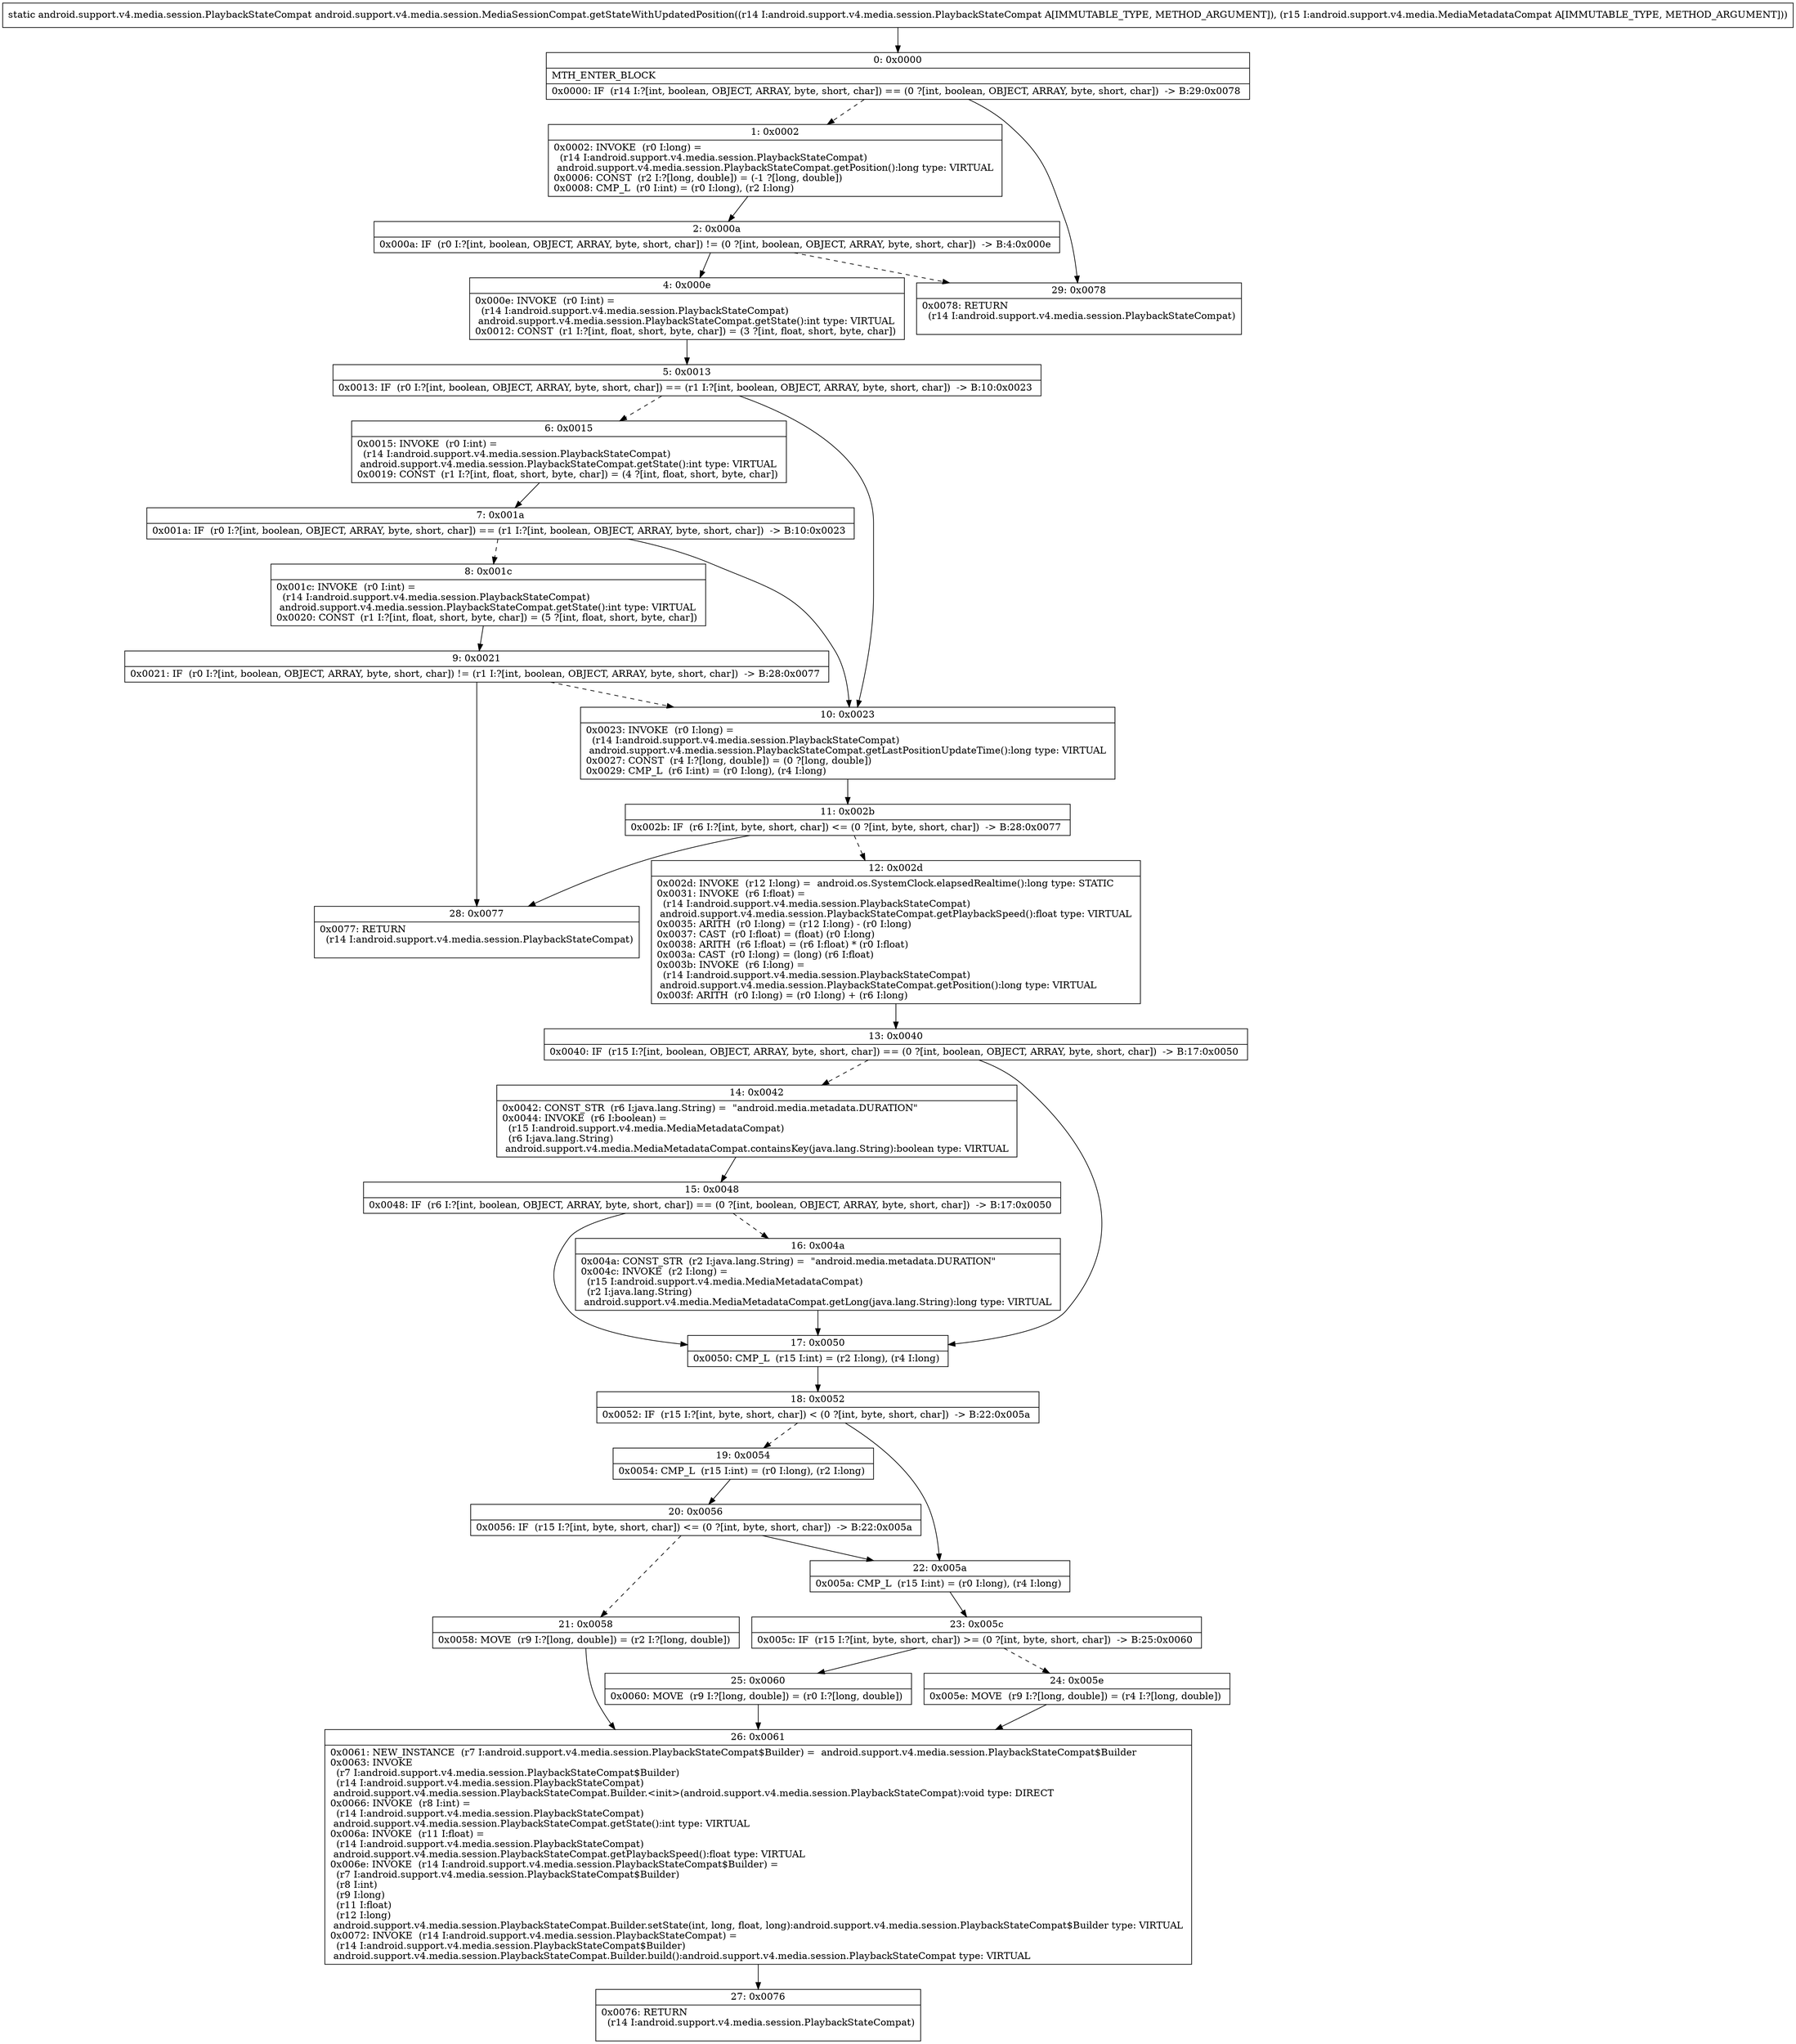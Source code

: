 digraph "CFG forandroid.support.v4.media.session.MediaSessionCompat.getStateWithUpdatedPosition(Landroid\/support\/v4\/media\/session\/PlaybackStateCompat;Landroid\/support\/v4\/media\/MediaMetadataCompat;)Landroid\/support\/v4\/media\/session\/PlaybackStateCompat;" {
Node_0 [shape=record,label="{0\:\ 0x0000|MTH_ENTER_BLOCK\l|0x0000: IF  (r14 I:?[int, boolean, OBJECT, ARRAY, byte, short, char]) == (0 ?[int, boolean, OBJECT, ARRAY, byte, short, char])  \-\> B:29:0x0078 \l}"];
Node_1 [shape=record,label="{1\:\ 0x0002|0x0002: INVOKE  (r0 I:long) = \l  (r14 I:android.support.v4.media.session.PlaybackStateCompat)\l android.support.v4.media.session.PlaybackStateCompat.getPosition():long type: VIRTUAL \l0x0006: CONST  (r2 I:?[long, double]) = (\-1 ?[long, double]) \l0x0008: CMP_L  (r0 I:int) = (r0 I:long), (r2 I:long) \l}"];
Node_2 [shape=record,label="{2\:\ 0x000a|0x000a: IF  (r0 I:?[int, boolean, OBJECT, ARRAY, byte, short, char]) != (0 ?[int, boolean, OBJECT, ARRAY, byte, short, char])  \-\> B:4:0x000e \l}"];
Node_4 [shape=record,label="{4\:\ 0x000e|0x000e: INVOKE  (r0 I:int) = \l  (r14 I:android.support.v4.media.session.PlaybackStateCompat)\l android.support.v4.media.session.PlaybackStateCompat.getState():int type: VIRTUAL \l0x0012: CONST  (r1 I:?[int, float, short, byte, char]) = (3 ?[int, float, short, byte, char]) \l}"];
Node_5 [shape=record,label="{5\:\ 0x0013|0x0013: IF  (r0 I:?[int, boolean, OBJECT, ARRAY, byte, short, char]) == (r1 I:?[int, boolean, OBJECT, ARRAY, byte, short, char])  \-\> B:10:0x0023 \l}"];
Node_6 [shape=record,label="{6\:\ 0x0015|0x0015: INVOKE  (r0 I:int) = \l  (r14 I:android.support.v4.media.session.PlaybackStateCompat)\l android.support.v4.media.session.PlaybackStateCompat.getState():int type: VIRTUAL \l0x0019: CONST  (r1 I:?[int, float, short, byte, char]) = (4 ?[int, float, short, byte, char]) \l}"];
Node_7 [shape=record,label="{7\:\ 0x001a|0x001a: IF  (r0 I:?[int, boolean, OBJECT, ARRAY, byte, short, char]) == (r1 I:?[int, boolean, OBJECT, ARRAY, byte, short, char])  \-\> B:10:0x0023 \l}"];
Node_8 [shape=record,label="{8\:\ 0x001c|0x001c: INVOKE  (r0 I:int) = \l  (r14 I:android.support.v4.media.session.PlaybackStateCompat)\l android.support.v4.media.session.PlaybackStateCompat.getState():int type: VIRTUAL \l0x0020: CONST  (r1 I:?[int, float, short, byte, char]) = (5 ?[int, float, short, byte, char]) \l}"];
Node_9 [shape=record,label="{9\:\ 0x0021|0x0021: IF  (r0 I:?[int, boolean, OBJECT, ARRAY, byte, short, char]) != (r1 I:?[int, boolean, OBJECT, ARRAY, byte, short, char])  \-\> B:28:0x0077 \l}"];
Node_10 [shape=record,label="{10\:\ 0x0023|0x0023: INVOKE  (r0 I:long) = \l  (r14 I:android.support.v4.media.session.PlaybackStateCompat)\l android.support.v4.media.session.PlaybackStateCompat.getLastPositionUpdateTime():long type: VIRTUAL \l0x0027: CONST  (r4 I:?[long, double]) = (0 ?[long, double]) \l0x0029: CMP_L  (r6 I:int) = (r0 I:long), (r4 I:long) \l}"];
Node_11 [shape=record,label="{11\:\ 0x002b|0x002b: IF  (r6 I:?[int, byte, short, char]) \<= (0 ?[int, byte, short, char])  \-\> B:28:0x0077 \l}"];
Node_12 [shape=record,label="{12\:\ 0x002d|0x002d: INVOKE  (r12 I:long) =  android.os.SystemClock.elapsedRealtime():long type: STATIC \l0x0031: INVOKE  (r6 I:float) = \l  (r14 I:android.support.v4.media.session.PlaybackStateCompat)\l android.support.v4.media.session.PlaybackStateCompat.getPlaybackSpeed():float type: VIRTUAL \l0x0035: ARITH  (r0 I:long) = (r12 I:long) \- (r0 I:long) \l0x0037: CAST  (r0 I:float) = (float) (r0 I:long) \l0x0038: ARITH  (r6 I:float) = (r6 I:float) * (r0 I:float) \l0x003a: CAST  (r0 I:long) = (long) (r6 I:float) \l0x003b: INVOKE  (r6 I:long) = \l  (r14 I:android.support.v4.media.session.PlaybackStateCompat)\l android.support.v4.media.session.PlaybackStateCompat.getPosition():long type: VIRTUAL \l0x003f: ARITH  (r0 I:long) = (r0 I:long) + (r6 I:long) \l}"];
Node_13 [shape=record,label="{13\:\ 0x0040|0x0040: IF  (r15 I:?[int, boolean, OBJECT, ARRAY, byte, short, char]) == (0 ?[int, boolean, OBJECT, ARRAY, byte, short, char])  \-\> B:17:0x0050 \l}"];
Node_14 [shape=record,label="{14\:\ 0x0042|0x0042: CONST_STR  (r6 I:java.lang.String) =  \"android.media.metadata.DURATION\" \l0x0044: INVOKE  (r6 I:boolean) = \l  (r15 I:android.support.v4.media.MediaMetadataCompat)\l  (r6 I:java.lang.String)\l android.support.v4.media.MediaMetadataCompat.containsKey(java.lang.String):boolean type: VIRTUAL \l}"];
Node_15 [shape=record,label="{15\:\ 0x0048|0x0048: IF  (r6 I:?[int, boolean, OBJECT, ARRAY, byte, short, char]) == (0 ?[int, boolean, OBJECT, ARRAY, byte, short, char])  \-\> B:17:0x0050 \l}"];
Node_16 [shape=record,label="{16\:\ 0x004a|0x004a: CONST_STR  (r2 I:java.lang.String) =  \"android.media.metadata.DURATION\" \l0x004c: INVOKE  (r2 I:long) = \l  (r15 I:android.support.v4.media.MediaMetadataCompat)\l  (r2 I:java.lang.String)\l android.support.v4.media.MediaMetadataCompat.getLong(java.lang.String):long type: VIRTUAL \l}"];
Node_17 [shape=record,label="{17\:\ 0x0050|0x0050: CMP_L  (r15 I:int) = (r2 I:long), (r4 I:long) \l}"];
Node_18 [shape=record,label="{18\:\ 0x0052|0x0052: IF  (r15 I:?[int, byte, short, char]) \< (0 ?[int, byte, short, char])  \-\> B:22:0x005a \l}"];
Node_19 [shape=record,label="{19\:\ 0x0054|0x0054: CMP_L  (r15 I:int) = (r0 I:long), (r2 I:long) \l}"];
Node_20 [shape=record,label="{20\:\ 0x0056|0x0056: IF  (r15 I:?[int, byte, short, char]) \<= (0 ?[int, byte, short, char])  \-\> B:22:0x005a \l}"];
Node_21 [shape=record,label="{21\:\ 0x0058|0x0058: MOVE  (r9 I:?[long, double]) = (r2 I:?[long, double]) \l}"];
Node_22 [shape=record,label="{22\:\ 0x005a|0x005a: CMP_L  (r15 I:int) = (r0 I:long), (r4 I:long) \l}"];
Node_23 [shape=record,label="{23\:\ 0x005c|0x005c: IF  (r15 I:?[int, byte, short, char]) \>= (0 ?[int, byte, short, char])  \-\> B:25:0x0060 \l}"];
Node_24 [shape=record,label="{24\:\ 0x005e|0x005e: MOVE  (r9 I:?[long, double]) = (r4 I:?[long, double]) \l}"];
Node_25 [shape=record,label="{25\:\ 0x0060|0x0060: MOVE  (r9 I:?[long, double]) = (r0 I:?[long, double]) \l}"];
Node_26 [shape=record,label="{26\:\ 0x0061|0x0061: NEW_INSTANCE  (r7 I:android.support.v4.media.session.PlaybackStateCompat$Builder) =  android.support.v4.media.session.PlaybackStateCompat$Builder \l0x0063: INVOKE  \l  (r7 I:android.support.v4.media.session.PlaybackStateCompat$Builder)\l  (r14 I:android.support.v4.media.session.PlaybackStateCompat)\l android.support.v4.media.session.PlaybackStateCompat.Builder.\<init\>(android.support.v4.media.session.PlaybackStateCompat):void type: DIRECT \l0x0066: INVOKE  (r8 I:int) = \l  (r14 I:android.support.v4.media.session.PlaybackStateCompat)\l android.support.v4.media.session.PlaybackStateCompat.getState():int type: VIRTUAL \l0x006a: INVOKE  (r11 I:float) = \l  (r14 I:android.support.v4.media.session.PlaybackStateCompat)\l android.support.v4.media.session.PlaybackStateCompat.getPlaybackSpeed():float type: VIRTUAL \l0x006e: INVOKE  (r14 I:android.support.v4.media.session.PlaybackStateCompat$Builder) = \l  (r7 I:android.support.v4.media.session.PlaybackStateCompat$Builder)\l  (r8 I:int)\l  (r9 I:long)\l  (r11 I:float)\l  (r12 I:long)\l android.support.v4.media.session.PlaybackStateCompat.Builder.setState(int, long, float, long):android.support.v4.media.session.PlaybackStateCompat$Builder type: VIRTUAL \l0x0072: INVOKE  (r14 I:android.support.v4.media.session.PlaybackStateCompat) = \l  (r14 I:android.support.v4.media.session.PlaybackStateCompat$Builder)\l android.support.v4.media.session.PlaybackStateCompat.Builder.build():android.support.v4.media.session.PlaybackStateCompat type: VIRTUAL \l}"];
Node_27 [shape=record,label="{27\:\ 0x0076|0x0076: RETURN  \l  (r14 I:android.support.v4.media.session.PlaybackStateCompat)\l \l}"];
Node_28 [shape=record,label="{28\:\ 0x0077|0x0077: RETURN  \l  (r14 I:android.support.v4.media.session.PlaybackStateCompat)\l \l}"];
Node_29 [shape=record,label="{29\:\ 0x0078|0x0078: RETURN  \l  (r14 I:android.support.v4.media.session.PlaybackStateCompat)\l \l}"];
MethodNode[shape=record,label="{static android.support.v4.media.session.PlaybackStateCompat android.support.v4.media.session.MediaSessionCompat.getStateWithUpdatedPosition((r14 I:android.support.v4.media.session.PlaybackStateCompat A[IMMUTABLE_TYPE, METHOD_ARGUMENT]), (r15 I:android.support.v4.media.MediaMetadataCompat A[IMMUTABLE_TYPE, METHOD_ARGUMENT])) }"];
MethodNode -> Node_0;
Node_0 -> Node_1[style=dashed];
Node_0 -> Node_29;
Node_1 -> Node_2;
Node_2 -> Node_4;
Node_2 -> Node_29[style=dashed];
Node_4 -> Node_5;
Node_5 -> Node_6[style=dashed];
Node_5 -> Node_10;
Node_6 -> Node_7;
Node_7 -> Node_8[style=dashed];
Node_7 -> Node_10;
Node_8 -> Node_9;
Node_9 -> Node_10[style=dashed];
Node_9 -> Node_28;
Node_10 -> Node_11;
Node_11 -> Node_12[style=dashed];
Node_11 -> Node_28;
Node_12 -> Node_13;
Node_13 -> Node_14[style=dashed];
Node_13 -> Node_17;
Node_14 -> Node_15;
Node_15 -> Node_16[style=dashed];
Node_15 -> Node_17;
Node_16 -> Node_17;
Node_17 -> Node_18;
Node_18 -> Node_19[style=dashed];
Node_18 -> Node_22;
Node_19 -> Node_20;
Node_20 -> Node_21[style=dashed];
Node_20 -> Node_22;
Node_21 -> Node_26;
Node_22 -> Node_23;
Node_23 -> Node_24[style=dashed];
Node_23 -> Node_25;
Node_24 -> Node_26;
Node_25 -> Node_26;
Node_26 -> Node_27;
}

